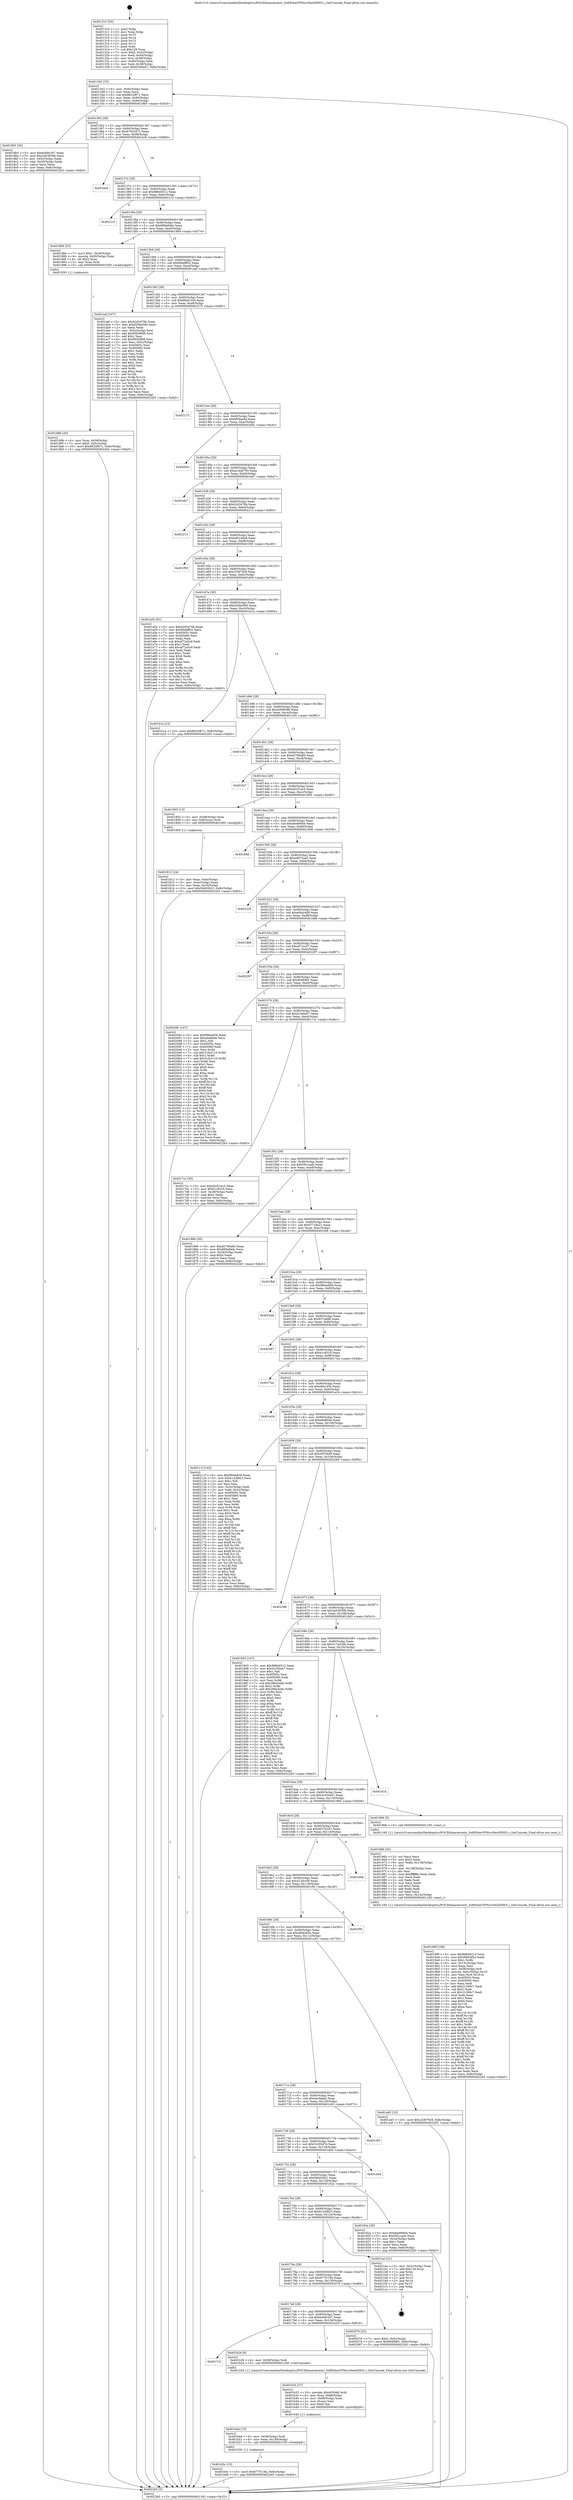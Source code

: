 digraph "0x401310" {
  label = "0x401310 (/mnt/c/Users/mathe/Desktop/tcc/POCII/binaries/extr_SoftEtherVPNsrcNeoNDIS5.c_GetUnicode_Final-ollvm.out::main(0))"
  labelloc = "t"
  node[shape=record]

  Entry [label="",width=0.3,height=0.3,shape=circle,fillcolor=black,style=filled]
  "0x401342" [label="{
     0x401342 [32]\l
     | [instrs]\l
     &nbsp;&nbsp;0x401342 \<+6\>: mov -0x8c(%rbp),%eax\l
     &nbsp;&nbsp;0x401348 \<+2\>: mov %eax,%ecx\l
     &nbsp;&nbsp;0x40134a \<+6\>: sub $0x8632f671,%ecx\l
     &nbsp;&nbsp;0x401350 \<+6\>: mov %eax,-0x90(%rbp)\l
     &nbsp;&nbsp;0x401356 \<+6\>: mov %ecx,-0x94(%rbp)\l
     &nbsp;&nbsp;0x40135c \<+6\>: je 00000000004018b5 \<main+0x5a5\>\l
  }"]
  "0x4018b5" [label="{
     0x4018b5 [30]\l
     | [instrs]\l
     &nbsp;&nbsp;0x4018b5 \<+5\>: mov $0x6c69c207,%eax\l
     &nbsp;&nbsp;0x4018ba \<+5\>: mov $0x2a53630b,%ecx\l
     &nbsp;&nbsp;0x4018bf \<+3\>: mov -0x5c(%rbp),%edx\l
     &nbsp;&nbsp;0x4018c2 \<+3\>: cmp -0x50(%rbp),%edx\l
     &nbsp;&nbsp;0x4018c5 \<+3\>: cmovl %ecx,%eax\l
     &nbsp;&nbsp;0x4018c8 \<+6\>: mov %eax,-0x8c(%rbp)\l
     &nbsp;&nbsp;0x4018ce \<+5\>: jmp 00000000004022b5 \<main+0xfa5\>\l
  }"]
  "0x401362" [label="{
     0x401362 [28]\l
     | [instrs]\l
     &nbsp;&nbsp;0x401362 \<+5\>: jmp 0000000000401367 \<main+0x57\>\l
     &nbsp;&nbsp;0x401367 \<+6\>: mov -0x90(%rbp),%eax\l
     &nbsp;&nbsp;0x40136d \<+5\>: sub $0x87920472,%eax\l
     &nbsp;&nbsp;0x401372 \<+6\>: mov %eax,-0x98(%rbp)\l
     &nbsp;&nbsp;0x401378 \<+6\>: je 0000000000401bc6 \<main+0x8b6\>\l
  }"]
  Exit [label="",width=0.3,height=0.3,shape=circle,fillcolor=black,style=filled,peripheries=2]
  "0x401bc6" [label="{
     0x401bc6\l
  }", style=dashed]
  "0x40137e" [label="{
     0x40137e [28]\l
     | [instrs]\l
     &nbsp;&nbsp;0x40137e \<+5\>: jmp 0000000000401383 \<main+0x73\>\l
     &nbsp;&nbsp;0x401383 \<+6\>: mov -0x90(%rbp),%eax\l
     &nbsp;&nbsp;0x401389 \<+5\>: sub $0x886d4512,%eax\l
     &nbsp;&nbsp;0x40138e \<+6\>: mov %eax,-0x9c(%rbp)\l
     &nbsp;&nbsp;0x401394 \<+6\>: je 00000000004021c3 \<main+0xeb3\>\l
  }"]
  "0x401b5c" [label="{
     0x401b5c [15]\l
     | [instrs]\l
     &nbsp;&nbsp;0x401b5c \<+10\>: movl $0x677f118a,-0x8c(%rbp)\l
     &nbsp;&nbsp;0x401b66 \<+5\>: jmp 00000000004022b5 \<main+0xfa5\>\l
  }"]
  "0x4021c3" [label="{
     0x4021c3\l
  }", style=dashed]
  "0x40139a" [label="{
     0x40139a [28]\l
     | [instrs]\l
     &nbsp;&nbsp;0x40139a \<+5\>: jmp 000000000040139f \<main+0x8f\>\l
     &nbsp;&nbsp;0x40139f \<+6\>: mov -0x90(%rbp),%eax\l
     &nbsp;&nbsp;0x4013a5 \<+5\>: sub $0x898a8ddc,%eax\l
     &nbsp;&nbsp;0x4013aa \<+6\>: mov %eax,-0xa0(%rbp)\l
     &nbsp;&nbsp;0x4013b0 \<+6\>: je 0000000000401884 \<main+0x574\>\l
  }"]
  "0x401b4d" [label="{
     0x401b4d [15]\l
     | [instrs]\l
     &nbsp;&nbsp;0x401b4d \<+4\>: mov -0x58(%rbp),%rdi\l
     &nbsp;&nbsp;0x401b51 \<+6\>: mov %eax,-0x140(%rbp)\l
     &nbsp;&nbsp;0x401b57 \<+5\>: call 0000000000401030 \<free@plt\>\l
     | [calls]\l
     &nbsp;&nbsp;0x401030 \{1\} (unknown)\l
  }"]
  "0x401884" [label="{
     0x401884 [23]\l
     | [instrs]\l
     &nbsp;&nbsp;0x401884 \<+7\>: movl $0x1,-0x50(%rbp)\l
     &nbsp;&nbsp;0x40188b \<+4\>: movslq -0x50(%rbp),%rax\l
     &nbsp;&nbsp;0x40188f \<+4\>: shl $0x2,%rax\l
     &nbsp;&nbsp;0x401893 \<+3\>: mov %rax,%rdi\l
     &nbsp;&nbsp;0x401896 \<+5\>: call 0000000000401050 \<malloc@plt\>\l
     | [calls]\l
     &nbsp;&nbsp;0x401050 \{1\} (unknown)\l
  }"]
  "0x4013b6" [label="{
     0x4013b6 [28]\l
     | [instrs]\l
     &nbsp;&nbsp;0x4013b6 \<+5\>: jmp 00000000004013bb \<main+0xab\>\l
     &nbsp;&nbsp;0x4013bb \<+6\>: mov -0x90(%rbp),%eax\l
     &nbsp;&nbsp;0x4013c1 \<+5\>: sub $0x90ddff32,%eax\l
     &nbsp;&nbsp;0x4013c6 \<+6\>: mov %eax,-0xa4(%rbp)\l
     &nbsp;&nbsp;0x4013cc \<+6\>: je 0000000000401aaf \<main+0x79f\>\l
  }"]
  "0x401b32" [label="{
     0x401b32 [27]\l
     | [instrs]\l
     &nbsp;&nbsp;0x401b32 \<+10\>: movabs $0x4030d6,%rdi\l
     &nbsp;&nbsp;0x401b3c \<+4\>: mov %rax,-0x68(%rbp)\l
     &nbsp;&nbsp;0x401b40 \<+4\>: mov -0x68(%rbp),%rax\l
     &nbsp;&nbsp;0x401b44 \<+2\>: mov (%rax),%esi\l
     &nbsp;&nbsp;0x401b46 \<+2\>: mov $0x0,%al\l
     &nbsp;&nbsp;0x401b48 \<+5\>: call 0000000000401040 \<printf@plt\>\l
     | [calls]\l
     &nbsp;&nbsp;0x401040 \{1\} (unknown)\l
  }"]
  "0x401aaf" [label="{
     0x401aaf [107]\l
     | [instrs]\l
     &nbsp;&nbsp;0x401aaf \<+5\>: mov $0xb2d3476b,%eax\l
     &nbsp;&nbsp;0x401ab4 \<+5\>: mov $0xd20be560,%ecx\l
     &nbsp;&nbsp;0x401ab9 \<+2\>: xor %edx,%edx\l
     &nbsp;&nbsp;0x401abb \<+3\>: mov -0x5c(%rbp),%esi\l
     &nbsp;&nbsp;0x401abe \<+6\>: add $0xf5f26668,%esi\l
     &nbsp;&nbsp;0x401ac4 \<+3\>: add $0x1,%esi\l
     &nbsp;&nbsp;0x401ac7 \<+6\>: sub $0xf5f26668,%esi\l
     &nbsp;&nbsp;0x401acd \<+3\>: mov %esi,-0x5c(%rbp)\l
     &nbsp;&nbsp;0x401ad0 \<+7\>: mov 0x40505c,%esi\l
     &nbsp;&nbsp;0x401ad7 \<+7\>: mov 0x405060,%edi\l
     &nbsp;&nbsp;0x401ade \<+3\>: sub $0x1,%edx\l
     &nbsp;&nbsp;0x401ae1 \<+3\>: mov %esi,%r8d\l
     &nbsp;&nbsp;0x401ae4 \<+3\>: add %edx,%r8d\l
     &nbsp;&nbsp;0x401ae7 \<+4\>: imul %r8d,%esi\l
     &nbsp;&nbsp;0x401aeb \<+3\>: and $0x1,%esi\l
     &nbsp;&nbsp;0x401aee \<+3\>: cmp $0x0,%esi\l
     &nbsp;&nbsp;0x401af1 \<+4\>: sete %r9b\l
     &nbsp;&nbsp;0x401af5 \<+3\>: cmp $0xa,%edi\l
     &nbsp;&nbsp;0x401af8 \<+4\>: setl %r10b\l
     &nbsp;&nbsp;0x401afc \<+3\>: mov %r9b,%r11b\l
     &nbsp;&nbsp;0x401aff \<+3\>: and %r10b,%r11b\l
     &nbsp;&nbsp;0x401b02 \<+3\>: xor %r10b,%r9b\l
     &nbsp;&nbsp;0x401b05 \<+3\>: or %r9b,%r11b\l
     &nbsp;&nbsp;0x401b08 \<+4\>: test $0x1,%r11b\l
     &nbsp;&nbsp;0x401b0c \<+3\>: cmovne %ecx,%eax\l
     &nbsp;&nbsp;0x401b0f \<+6\>: mov %eax,-0x8c(%rbp)\l
     &nbsp;&nbsp;0x401b15 \<+5\>: jmp 00000000004022b5 \<main+0xfa5\>\l
  }"]
  "0x4013d2" [label="{
     0x4013d2 [28]\l
     | [instrs]\l
     &nbsp;&nbsp;0x4013d2 \<+5\>: jmp 00000000004013d7 \<main+0xc7\>\l
     &nbsp;&nbsp;0x4013d7 \<+6\>: mov -0x90(%rbp),%eax\l
     &nbsp;&nbsp;0x4013dd \<+5\>: sub $0x98af1204,%eax\l
     &nbsp;&nbsp;0x4013e2 \<+6\>: mov %eax,-0xa8(%rbp)\l
     &nbsp;&nbsp;0x4013e8 \<+6\>: je 0000000000402275 \<main+0xf65\>\l
  }"]
  "0x4017c2" [label="{
     0x4017c2\l
  }", style=dashed]
  "0x402275" [label="{
     0x402275\l
  }", style=dashed]
  "0x4013ee" [label="{
     0x4013ee [28]\l
     | [instrs]\l
     &nbsp;&nbsp;0x4013ee \<+5\>: jmp 00000000004013f3 \<main+0xe3\>\l
     &nbsp;&nbsp;0x4013f3 \<+6\>: mov -0x90(%rbp),%eax\l
     &nbsp;&nbsp;0x4013f9 \<+5\>: sub $0x9f39aa54,%eax\l
     &nbsp;&nbsp;0x4013fe \<+6\>: mov %eax,-0xac(%rbp)\l
     &nbsp;&nbsp;0x401404 \<+6\>: je 000000000040200c \<main+0xcfc\>\l
  }"]
  "0x401b29" [label="{
     0x401b29 [9]\l
     | [instrs]\l
     &nbsp;&nbsp;0x401b29 \<+4\>: mov -0x58(%rbp),%rdi\l
     &nbsp;&nbsp;0x401b2d \<+5\>: call 0000000000401240 \<GetUnicode\>\l
     | [calls]\l
     &nbsp;&nbsp;0x401240 \{1\} (/mnt/c/Users/mathe/Desktop/tcc/POCII/binaries/extr_SoftEtherVPNsrcNeoNDIS5.c_GetUnicode_Final-ollvm.out::GetUnicode)\l
  }"]
  "0x40200c" [label="{
     0x40200c\l
  }", style=dashed]
  "0x40140a" [label="{
     0x40140a [28]\l
     | [instrs]\l
     &nbsp;&nbsp;0x40140a \<+5\>: jmp 000000000040140f \<main+0xff\>\l
     &nbsp;&nbsp;0x40140f \<+6\>: mov -0x90(%rbp),%eax\l
     &nbsp;&nbsp;0x401415 \<+5\>: sub $0xa14a6793,%eax\l
     &nbsp;&nbsp;0x40141a \<+6\>: mov %eax,-0xb0(%rbp)\l
     &nbsp;&nbsp;0x401420 \<+6\>: je 0000000000401eb7 \<main+0xba7\>\l
  }"]
  "0x4017a6" [label="{
     0x4017a6 [28]\l
     | [instrs]\l
     &nbsp;&nbsp;0x4017a6 \<+5\>: jmp 00000000004017ab \<main+0x49b\>\l
     &nbsp;&nbsp;0x4017ab \<+6\>: mov -0x90(%rbp),%eax\l
     &nbsp;&nbsp;0x4017b1 \<+5\>: sub $0x6c69c207,%eax\l
     &nbsp;&nbsp;0x4017b6 \<+6\>: mov %eax,-0x134(%rbp)\l
     &nbsp;&nbsp;0x4017bc \<+6\>: je 0000000000401b29 \<main+0x819\>\l
  }"]
  "0x401eb7" [label="{
     0x401eb7\l
  }", style=dashed]
  "0x401426" [label="{
     0x401426 [28]\l
     | [instrs]\l
     &nbsp;&nbsp;0x401426 \<+5\>: jmp 000000000040142b \<main+0x11b\>\l
     &nbsp;&nbsp;0x40142b \<+6\>: mov -0x90(%rbp),%eax\l
     &nbsp;&nbsp;0x401431 \<+5\>: sub $0xb2d3476b,%eax\l
     &nbsp;&nbsp;0x401436 \<+6\>: mov %eax,-0xb4(%rbp)\l
     &nbsp;&nbsp;0x40143c \<+6\>: je 0000000000402213 \<main+0xf03\>\l
  }"]
  "0x402076" [label="{
     0x402076 [22]\l
     | [instrs]\l
     &nbsp;&nbsp;0x402076 \<+7\>: movl $0x0,-0x3c(%rbp)\l
     &nbsp;&nbsp;0x40207d \<+10\>: movl $0xf04f08f1,-0x8c(%rbp)\l
     &nbsp;&nbsp;0x402087 \<+5\>: jmp 00000000004022b5 \<main+0xfa5\>\l
  }"]
  "0x402213" [label="{
     0x402213\l
  }", style=dashed]
  "0x401442" [label="{
     0x401442 [28]\l
     | [instrs]\l
     &nbsp;&nbsp;0x401442 \<+5\>: jmp 0000000000401447 \<main+0x137\>\l
     &nbsp;&nbsp;0x401447 \<+6\>: mov -0x90(%rbp),%eax\l
     &nbsp;&nbsp;0x40144d \<+5\>: sub $0xb4b146a9,%eax\l
     &nbsp;&nbsp;0x401452 \<+6\>: mov %eax,-0xb8(%rbp)\l
     &nbsp;&nbsp;0x401458 \<+6\>: je 0000000000401f50 \<main+0xc40\>\l
  }"]
  "0x40178a" [label="{
     0x40178a [28]\l
     | [instrs]\l
     &nbsp;&nbsp;0x40178a \<+5\>: jmp 000000000040178f \<main+0x47f\>\l
     &nbsp;&nbsp;0x40178f \<+6\>: mov -0x90(%rbp),%eax\l
     &nbsp;&nbsp;0x401795 \<+5\>: sub $0x677f118a,%eax\l
     &nbsp;&nbsp;0x40179a \<+6\>: mov %eax,-0x130(%rbp)\l
     &nbsp;&nbsp;0x4017a0 \<+6\>: je 0000000000402076 \<main+0xd66\>\l
  }"]
  "0x401f50" [label="{
     0x401f50\l
  }", style=dashed]
  "0x40145e" [label="{
     0x40145e [28]\l
     | [instrs]\l
     &nbsp;&nbsp;0x40145e \<+5\>: jmp 0000000000401463 \<main+0x153\>\l
     &nbsp;&nbsp;0x401463 \<+6\>: mov -0x90(%rbp),%eax\l
     &nbsp;&nbsp;0x401469 \<+5\>: sub $0xc33676c9,%eax\l
     &nbsp;&nbsp;0x40146e \<+6\>: mov %eax,-0xbc(%rbp)\l
     &nbsp;&nbsp;0x401474 \<+6\>: je 0000000000401a54 \<main+0x744\>\l
  }"]
  "0x4021ae" [label="{
     0x4021ae [21]\l
     | [instrs]\l
     &nbsp;&nbsp;0x4021ae \<+3\>: mov -0x2c(%rbp),%eax\l
     &nbsp;&nbsp;0x4021b1 \<+7\>: add $0x128,%rsp\l
     &nbsp;&nbsp;0x4021b8 \<+1\>: pop %rbx\l
     &nbsp;&nbsp;0x4021b9 \<+2\>: pop %r12\l
     &nbsp;&nbsp;0x4021bb \<+2\>: pop %r13\l
     &nbsp;&nbsp;0x4021bd \<+2\>: pop %r14\l
     &nbsp;&nbsp;0x4021bf \<+2\>: pop %r15\l
     &nbsp;&nbsp;0x4021c1 \<+1\>: pop %rbp\l
     &nbsp;&nbsp;0x4021c2 \<+1\>: ret\l
  }"]
  "0x401a54" [label="{
     0x401a54 [91]\l
     | [instrs]\l
     &nbsp;&nbsp;0x401a54 \<+5\>: mov $0xb2d3476b,%eax\l
     &nbsp;&nbsp;0x401a59 \<+5\>: mov $0x90ddff32,%ecx\l
     &nbsp;&nbsp;0x401a5e \<+7\>: mov 0x40505c,%edx\l
     &nbsp;&nbsp;0x401a65 \<+7\>: mov 0x405060,%esi\l
     &nbsp;&nbsp;0x401a6c \<+2\>: mov %edx,%edi\l
     &nbsp;&nbsp;0x401a6e \<+6\>: sub $0xaf72a5c9,%edi\l
     &nbsp;&nbsp;0x401a74 \<+3\>: sub $0x1,%edi\l
     &nbsp;&nbsp;0x401a77 \<+6\>: add $0xaf72a5c9,%edi\l
     &nbsp;&nbsp;0x401a7d \<+3\>: imul %edi,%edx\l
     &nbsp;&nbsp;0x401a80 \<+3\>: and $0x1,%edx\l
     &nbsp;&nbsp;0x401a83 \<+3\>: cmp $0x0,%edx\l
     &nbsp;&nbsp;0x401a86 \<+4\>: sete %r8b\l
     &nbsp;&nbsp;0x401a8a \<+3\>: cmp $0xa,%esi\l
     &nbsp;&nbsp;0x401a8d \<+4\>: setl %r9b\l
     &nbsp;&nbsp;0x401a91 \<+3\>: mov %r8b,%r10b\l
     &nbsp;&nbsp;0x401a94 \<+3\>: and %r9b,%r10b\l
     &nbsp;&nbsp;0x401a97 \<+3\>: xor %r9b,%r8b\l
     &nbsp;&nbsp;0x401a9a \<+3\>: or %r8b,%r10b\l
     &nbsp;&nbsp;0x401a9d \<+4\>: test $0x1,%r10b\l
     &nbsp;&nbsp;0x401aa1 \<+3\>: cmovne %ecx,%eax\l
     &nbsp;&nbsp;0x401aa4 \<+6\>: mov %eax,-0x8c(%rbp)\l
     &nbsp;&nbsp;0x401aaa \<+5\>: jmp 00000000004022b5 \<main+0xfa5\>\l
  }"]
  "0x40147a" [label="{
     0x40147a [28]\l
     | [instrs]\l
     &nbsp;&nbsp;0x40147a \<+5\>: jmp 000000000040147f \<main+0x16f\>\l
     &nbsp;&nbsp;0x40147f \<+6\>: mov -0x90(%rbp),%eax\l
     &nbsp;&nbsp;0x401485 \<+5\>: sub $0xd20be560,%eax\l
     &nbsp;&nbsp;0x40148a \<+6\>: mov %eax,-0xc0(%rbp)\l
     &nbsp;&nbsp;0x401490 \<+6\>: je 0000000000401b1a \<main+0x80a\>\l
  }"]
  "0x40199f" [label="{
     0x40199f [166]\l
     | [instrs]\l
     &nbsp;&nbsp;0x40199f \<+5\>: mov $0x886d4512,%ecx\l
     &nbsp;&nbsp;0x4019a4 \<+5\>: mov $0x46bb4f2e,%edx\l
     &nbsp;&nbsp;0x4019a9 \<+3\>: mov $0x1,%r8b\l
     &nbsp;&nbsp;0x4019ac \<+6\>: mov -0x13c(%rbp),%esi\l
     &nbsp;&nbsp;0x4019b2 \<+3\>: imul %eax,%esi\l
     &nbsp;&nbsp;0x4019b5 \<+4\>: mov -0x58(%rbp),%r9\l
     &nbsp;&nbsp;0x4019b9 \<+4\>: movslq -0x5c(%rbp),%r10\l
     &nbsp;&nbsp;0x4019bd \<+4\>: mov %esi,(%r9,%r10,4)\l
     &nbsp;&nbsp;0x4019c1 \<+7\>: mov 0x40505c,%eax\l
     &nbsp;&nbsp;0x4019c8 \<+7\>: mov 0x405060,%esi\l
     &nbsp;&nbsp;0x4019cf \<+2\>: mov %eax,%edi\l
     &nbsp;&nbsp;0x4019d1 \<+6\>: add $0x21269c7,%edi\l
     &nbsp;&nbsp;0x4019d7 \<+3\>: sub $0x1,%edi\l
     &nbsp;&nbsp;0x4019da \<+6\>: sub $0x21269c7,%edi\l
     &nbsp;&nbsp;0x4019e0 \<+3\>: imul %edi,%eax\l
     &nbsp;&nbsp;0x4019e3 \<+3\>: and $0x1,%eax\l
     &nbsp;&nbsp;0x4019e6 \<+3\>: cmp $0x0,%eax\l
     &nbsp;&nbsp;0x4019e9 \<+4\>: sete %r11b\l
     &nbsp;&nbsp;0x4019ed \<+3\>: cmp $0xa,%esi\l
     &nbsp;&nbsp;0x4019f0 \<+3\>: setl %bl\l
     &nbsp;&nbsp;0x4019f3 \<+3\>: mov %r11b,%r14b\l
     &nbsp;&nbsp;0x4019f6 \<+4\>: xor $0xff,%r14b\l
     &nbsp;&nbsp;0x4019fa \<+3\>: mov %bl,%r15b\l
     &nbsp;&nbsp;0x4019fd \<+4\>: xor $0xff,%r15b\l
     &nbsp;&nbsp;0x401a01 \<+4\>: xor $0x1,%r8b\l
     &nbsp;&nbsp;0x401a05 \<+3\>: mov %r14b,%r12b\l
     &nbsp;&nbsp;0x401a08 \<+4\>: and $0xff,%r12b\l
     &nbsp;&nbsp;0x401a0c \<+3\>: and %r8b,%r11b\l
     &nbsp;&nbsp;0x401a0f \<+3\>: mov %r15b,%r13b\l
     &nbsp;&nbsp;0x401a12 \<+4\>: and $0xff,%r13b\l
     &nbsp;&nbsp;0x401a16 \<+3\>: and %r8b,%bl\l
     &nbsp;&nbsp;0x401a19 \<+3\>: or %r11b,%r12b\l
     &nbsp;&nbsp;0x401a1c \<+3\>: or %bl,%r13b\l
     &nbsp;&nbsp;0x401a1f \<+3\>: xor %r13b,%r12b\l
     &nbsp;&nbsp;0x401a22 \<+3\>: or %r15b,%r14b\l
     &nbsp;&nbsp;0x401a25 \<+4\>: xor $0xff,%r14b\l
     &nbsp;&nbsp;0x401a29 \<+4\>: or $0x1,%r8b\l
     &nbsp;&nbsp;0x401a2d \<+3\>: and %r8b,%r14b\l
     &nbsp;&nbsp;0x401a30 \<+3\>: or %r14b,%r12b\l
     &nbsp;&nbsp;0x401a33 \<+4\>: test $0x1,%r12b\l
     &nbsp;&nbsp;0x401a37 \<+3\>: cmovne %edx,%ecx\l
     &nbsp;&nbsp;0x401a3a \<+6\>: mov %ecx,-0x8c(%rbp)\l
     &nbsp;&nbsp;0x401a40 \<+5\>: jmp 00000000004022b5 \<main+0xfa5\>\l
  }"]
  "0x401b1a" [label="{
     0x401b1a [15]\l
     | [instrs]\l
     &nbsp;&nbsp;0x401b1a \<+10\>: movl $0x8632f671,-0x8c(%rbp)\l
     &nbsp;&nbsp;0x401b24 \<+5\>: jmp 00000000004022b5 \<main+0xfa5\>\l
  }"]
  "0x401496" [label="{
     0x401496 [28]\l
     | [instrs]\l
     &nbsp;&nbsp;0x401496 \<+5\>: jmp 000000000040149b \<main+0x18b\>\l
     &nbsp;&nbsp;0x40149b \<+6\>: mov -0x90(%rbp),%eax\l
     &nbsp;&nbsp;0x4014a1 \<+5\>: sub $0xd269fc88,%eax\l
     &nbsp;&nbsp;0x4014a6 \<+6\>: mov %eax,-0xc4(%rbp)\l
     &nbsp;&nbsp;0x4014ac \<+6\>: je 0000000000401c92 \<main+0x982\>\l
  }"]
  "0x40196b" [label="{
     0x40196b [52]\l
     | [instrs]\l
     &nbsp;&nbsp;0x40196b \<+2\>: xor %ecx,%ecx\l
     &nbsp;&nbsp;0x40196d \<+5\>: mov $0x2,%edx\l
     &nbsp;&nbsp;0x401972 \<+6\>: mov %edx,-0x138(%rbp)\l
     &nbsp;&nbsp;0x401978 \<+1\>: cltd\l
     &nbsp;&nbsp;0x401979 \<+6\>: mov -0x138(%rbp),%esi\l
     &nbsp;&nbsp;0x40197f \<+2\>: idiv %esi\l
     &nbsp;&nbsp;0x401981 \<+6\>: imul $0xfffffffe,%edx,%edx\l
     &nbsp;&nbsp;0x401987 \<+2\>: mov %ecx,%edi\l
     &nbsp;&nbsp;0x401989 \<+2\>: sub %edx,%edi\l
     &nbsp;&nbsp;0x40198b \<+2\>: mov %ecx,%edx\l
     &nbsp;&nbsp;0x40198d \<+3\>: sub $0x1,%edx\l
     &nbsp;&nbsp;0x401990 \<+2\>: add %edx,%edi\l
     &nbsp;&nbsp;0x401992 \<+2\>: sub %edi,%ecx\l
     &nbsp;&nbsp;0x401994 \<+6\>: mov %ecx,-0x13c(%rbp)\l
     &nbsp;&nbsp;0x40199a \<+5\>: call 0000000000401160 \<next_i\>\l
     | [calls]\l
     &nbsp;&nbsp;0x401160 \{1\} (/mnt/c/Users/mathe/Desktop/tcc/POCII/binaries/extr_SoftEtherVPNsrcNeoNDIS5.c_GetUnicode_Final-ollvm.out::next_i)\l
  }"]
  "0x401c92" [label="{
     0x401c92\l
  }", style=dashed]
  "0x4014b2" [label="{
     0x4014b2 [28]\l
     | [instrs]\l
     &nbsp;&nbsp;0x4014b2 \<+5\>: jmp 00000000004014b7 \<main+0x1a7\>\l
     &nbsp;&nbsp;0x4014b7 \<+6\>: mov -0x90(%rbp),%eax\l
     &nbsp;&nbsp;0x4014bd \<+5\>: sub $0xd2706a83,%eax\l
     &nbsp;&nbsp;0x4014c2 \<+6\>: mov %eax,-0xc8(%rbp)\l
     &nbsp;&nbsp;0x4014c8 \<+6\>: je 0000000000401fa7 \<main+0xc97\>\l
  }"]
  "0x40189b" [label="{
     0x40189b [26]\l
     | [instrs]\l
     &nbsp;&nbsp;0x40189b \<+4\>: mov %rax,-0x58(%rbp)\l
     &nbsp;&nbsp;0x40189f \<+7\>: movl $0x0,-0x5c(%rbp)\l
     &nbsp;&nbsp;0x4018a6 \<+10\>: movl $0x8632f671,-0x8c(%rbp)\l
     &nbsp;&nbsp;0x4018b0 \<+5\>: jmp 00000000004022b5 \<main+0xfa5\>\l
  }"]
  "0x401fa7" [label="{
     0x401fa7\l
  }", style=dashed]
  "0x4014ce" [label="{
     0x4014ce [28]\l
     | [instrs]\l
     &nbsp;&nbsp;0x4014ce \<+5\>: jmp 00000000004014d3 \<main+0x1c3\>\l
     &nbsp;&nbsp;0x4014d3 \<+6\>: mov -0x90(%rbp),%eax\l
     &nbsp;&nbsp;0x4014d9 \<+5\>: sub $0xd2c51ac3,%eax\l
     &nbsp;&nbsp;0x4014de \<+6\>: mov %eax,-0xcc(%rbp)\l
     &nbsp;&nbsp;0x4014e4 \<+6\>: je 0000000000401805 \<main+0x4f5\>\l
  }"]
  "0x40176e" [label="{
     0x40176e [28]\l
     | [instrs]\l
     &nbsp;&nbsp;0x40176e \<+5\>: jmp 0000000000401773 \<main+0x463\>\l
     &nbsp;&nbsp;0x401773 \<+6\>: mov -0x90(%rbp),%eax\l
     &nbsp;&nbsp;0x401779 \<+5\>: sub $0x6143f823,%eax\l
     &nbsp;&nbsp;0x40177e \<+6\>: mov %eax,-0x12c(%rbp)\l
     &nbsp;&nbsp;0x401784 \<+6\>: je 00000000004021ae \<main+0xe9e\>\l
  }"]
  "0x401805" [label="{
     0x401805 [13]\l
     | [instrs]\l
     &nbsp;&nbsp;0x401805 \<+4\>: mov -0x48(%rbp),%rax\l
     &nbsp;&nbsp;0x401809 \<+4\>: mov 0x8(%rax),%rdi\l
     &nbsp;&nbsp;0x40180d \<+5\>: call 0000000000401060 \<atoi@plt\>\l
     | [calls]\l
     &nbsp;&nbsp;0x401060 \{1\} (unknown)\l
  }"]
  "0x4014ea" [label="{
     0x4014ea [28]\l
     | [instrs]\l
     &nbsp;&nbsp;0x4014ea \<+5\>: jmp 00000000004014ef \<main+0x1df\>\l
     &nbsp;&nbsp;0x4014ef \<+6\>: mov -0x90(%rbp),%eax\l
     &nbsp;&nbsp;0x4014f5 \<+5\>: sub $0xdee6660e,%eax\l
     &nbsp;&nbsp;0x4014fa \<+6\>: mov %eax,-0xd0(%rbp)\l
     &nbsp;&nbsp;0x401500 \<+6\>: je 0000000000401848 \<main+0x538\>\l
  }"]
  "0x40182a" [label="{
     0x40182a [30]\l
     | [instrs]\l
     &nbsp;&nbsp;0x40182a \<+5\>: mov $0xdee6660e,%eax\l
     &nbsp;&nbsp;0x40182f \<+5\>: mov $0xf361caeb,%ecx\l
     &nbsp;&nbsp;0x401834 \<+3\>: mov -0x34(%rbp),%edx\l
     &nbsp;&nbsp;0x401837 \<+3\>: cmp $0x1,%edx\l
     &nbsp;&nbsp;0x40183a \<+3\>: cmovl %ecx,%eax\l
     &nbsp;&nbsp;0x40183d \<+6\>: mov %eax,-0x8c(%rbp)\l
     &nbsp;&nbsp;0x401843 \<+5\>: jmp 00000000004022b5 \<main+0xfa5\>\l
  }"]
  "0x401848" [label="{
     0x401848\l
  }", style=dashed]
  "0x401506" [label="{
     0x401506 [28]\l
     | [instrs]\l
     &nbsp;&nbsp;0x401506 \<+5\>: jmp 000000000040150b \<main+0x1fb\>\l
     &nbsp;&nbsp;0x40150b \<+6\>: mov -0x90(%rbp),%eax\l
     &nbsp;&nbsp;0x401511 \<+5\>: sub $0xe9d72aa5,%eax\l
     &nbsp;&nbsp;0x401516 \<+6\>: mov %eax,-0xd4(%rbp)\l
     &nbsp;&nbsp;0x40151c \<+6\>: je 0000000000402235 \<main+0xf25\>\l
  }"]
  "0x401752" [label="{
     0x401752 [28]\l
     | [instrs]\l
     &nbsp;&nbsp;0x401752 \<+5\>: jmp 0000000000401757 \<main+0x447\>\l
     &nbsp;&nbsp;0x401757 \<+6\>: mov -0x90(%rbp),%eax\l
     &nbsp;&nbsp;0x40175d \<+5\>: sub $0x58402621,%eax\l
     &nbsp;&nbsp;0x401762 \<+6\>: mov %eax,-0x128(%rbp)\l
     &nbsp;&nbsp;0x401768 \<+6\>: je 000000000040182a \<main+0x51a\>\l
  }"]
  "0x402235" [label="{
     0x402235\l
  }", style=dashed]
  "0x401522" [label="{
     0x401522 [28]\l
     | [instrs]\l
     &nbsp;&nbsp;0x401522 \<+5\>: jmp 0000000000401527 \<main+0x217\>\l
     &nbsp;&nbsp;0x401527 \<+6\>: mov -0x90(%rbp),%eax\l
     &nbsp;&nbsp;0x40152d \<+5\>: sub $0xef4dc4d9,%eax\l
     &nbsp;&nbsp;0x401532 \<+6\>: mov %eax,-0xd8(%rbp)\l
     &nbsp;&nbsp;0x401538 \<+6\>: je 0000000000401db6 \<main+0xaa6\>\l
  }"]
  "0x401dd4" [label="{
     0x401dd4\l
  }", style=dashed]
  "0x401db6" [label="{
     0x401db6\l
  }", style=dashed]
  "0x40153e" [label="{
     0x40153e [28]\l
     | [instrs]\l
     &nbsp;&nbsp;0x40153e \<+5\>: jmp 0000000000401543 \<main+0x233\>\l
     &nbsp;&nbsp;0x401543 \<+6\>: mov -0x90(%rbp),%eax\l
     &nbsp;&nbsp;0x401549 \<+5\>: sub $0xef71ec57,%eax\l
     &nbsp;&nbsp;0x40154e \<+6\>: mov %eax,-0xdc(%rbp)\l
     &nbsp;&nbsp;0x401554 \<+6\>: je 0000000000402297 \<main+0xf87\>\l
  }"]
  "0x401736" [label="{
     0x401736 [28]\l
     | [instrs]\l
     &nbsp;&nbsp;0x401736 \<+5\>: jmp 000000000040173b \<main+0x42b\>\l
     &nbsp;&nbsp;0x40173b \<+6\>: mov -0x90(%rbp),%eax\l
     &nbsp;&nbsp;0x401741 \<+5\>: sub $0x51655d7d,%eax\l
     &nbsp;&nbsp;0x401746 \<+6\>: mov %eax,-0x124(%rbp)\l
     &nbsp;&nbsp;0x40174c \<+6\>: je 0000000000401dd4 \<main+0xac4\>\l
  }"]
  "0x402297" [label="{
     0x402297\l
  }", style=dashed]
  "0x40155a" [label="{
     0x40155a [28]\l
     | [instrs]\l
     &nbsp;&nbsp;0x40155a \<+5\>: jmp 000000000040155f \<main+0x24f\>\l
     &nbsp;&nbsp;0x40155f \<+6\>: mov -0x90(%rbp),%eax\l
     &nbsp;&nbsp;0x401565 \<+5\>: sub $0xf04f08f1,%eax\l
     &nbsp;&nbsp;0x40156a \<+6\>: mov %eax,-0xe0(%rbp)\l
     &nbsp;&nbsp;0x401570 \<+6\>: je 000000000040208c \<main+0xd7c\>\l
  }"]
  "0x401c83" [label="{
     0x401c83\l
  }", style=dashed]
  "0x40208c" [label="{
     0x40208c [147]\l
     | [instrs]\l
     &nbsp;&nbsp;0x40208c \<+5\>: mov $0xf90ee836,%eax\l
     &nbsp;&nbsp;0x402091 \<+5\>: mov $0xebe80de,%ecx\l
     &nbsp;&nbsp;0x402096 \<+2\>: mov $0x1,%dl\l
     &nbsp;&nbsp;0x402098 \<+7\>: mov 0x40505c,%esi\l
     &nbsp;&nbsp;0x40209f \<+7\>: mov 0x405060,%edi\l
     &nbsp;&nbsp;0x4020a6 \<+3\>: mov %esi,%r8d\l
     &nbsp;&nbsp;0x4020a9 \<+7\>: sub $0x31fa3110,%r8d\l
     &nbsp;&nbsp;0x4020b0 \<+4\>: sub $0x1,%r8d\l
     &nbsp;&nbsp;0x4020b4 \<+7\>: add $0x31fa3110,%r8d\l
     &nbsp;&nbsp;0x4020bb \<+4\>: imul %r8d,%esi\l
     &nbsp;&nbsp;0x4020bf \<+3\>: and $0x1,%esi\l
     &nbsp;&nbsp;0x4020c2 \<+3\>: cmp $0x0,%esi\l
     &nbsp;&nbsp;0x4020c5 \<+4\>: sete %r9b\l
     &nbsp;&nbsp;0x4020c9 \<+3\>: cmp $0xa,%edi\l
     &nbsp;&nbsp;0x4020cc \<+4\>: setl %r10b\l
     &nbsp;&nbsp;0x4020d0 \<+3\>: mov %r9b,%r11b\l
     &nbsp;&nbsp;0x4020d3 \<+4\>: xor $0xff,%r11b\l
     &nbsp;&nbsp;0x4020d7 \<+3\>: mov %r10b,%bl\l
     &nbsp;&nbsp;0x4020da \<+3\>: xor $0xff,%bl\l
     &nbsp;&nbsp;0x4020dd \<+3\>: xor $0x0,%dl\l
     &nbsp;&nbsp;0x4020e0 \<+3\>: mov %r11b,%r14b\l
     &nbsp;&nbsp;0x4020e3 \<+4\>: and $0x0,%r14b\l
     &nbsp;&nbsp;0x4020e7 \<+3\>: and %dl,%r9b\l
     &nbsp;&nbsp;0x4020ea \<+3\>: mov %bl,%r15b\l
     &nbsp;&nbsp;0x4020ed \<+4\>: and $0x0,%r15b\l
     &nbsp;&nbsp;0x4020f1 \<+3\>: and %dl,%r10b\l
     &nbsp;&nbsp;0x4020f4 \<+3\>: or %r9b,%r14b\l
     &nbsp;&nbsp;0x4020f7 \<+3\>: or %r10b,%r15b\l
     &nbsp;&nbsp;0x4020fa \<+3\>: xor %r15b,%r14b\l
     &nbsp;&nbsp;0x4020fd \<+3\>: or %bl,%r11b\l
     &nbsp;&nbsp;0x402100 \<+4\>: xor $0xff,%r11b\l
     &nbsp;&nbsp;0x402104 \<+3\>: or $0x0,%dl\l
     &nbsp;&nbsp;0x402107 \<+3\>: and %dl,%r11b\l
     &nbsp;&nbsp;0x40210a \<+3\>: or %r11b,%r14b\l
     &nbsp;&nbsp;0x40210d \<+4\>: test $0x1,%r14b\l
     &nbsp;&nbsp;0x402111 \<+3\>: cmovne %ecx,%eax\l
     &nbsp;&nbsp;0x402114 \<+6\>: mov %eax,-0x8c(%rbp)\l
     &nbsp;&nbsp;0x40211a \<+5\>: jmp 00000000004022b5 \<main+0xfa5\>\l
  }"]
  "0x401576" [label="{
     0x401576 [28]\l
     | [instrs]\l
     &nbsp;&nbsp;0x401576 \<+5\>: jmp 000000000040157b \<main+0x26b\>\l
     &nbsp;&nbsp;0x40157b \<+6\>: mov -0x90(%rbp),%eax\l
     &nbsp;&nbsp;0x401581 \<+5\>: sub $0xf23e6eb7,%eax\l
     &nbsp;&nbsp;0x401586 \<+6\>: mov %eax,-0xe4(%rbp)\l
     &nbsp;&nbsp;0x40158c \<+6\>: je 00000000004017cc \<main+0x4bc\>\l
  }"]
  "0x40171a" [label="{
     0x40171a [28]\l
     | [instrs]\l
     &nbsp;&nbsp;0x40171a \<+5\>: jmp 000000000040171f \<main+0x40f\>\l
     &nbsp;&nbsp;0x40171f \<+6\>: mov -0x90(%rbp),%eax\l
     &nbsp;&nbsp;0x401725 \<+5\>: sub $0x4ecfaba5,%eax\l
     &nbsp;&nbsp;0x40172a \<+6\>: mov %eax,-0x120(%rbp)\l
     &nbsp;&nbsp;0x401730 \<+6\>: je 0000000000401c83 \<main+0x973\>\l
  }"]
  "0x4017cc" [label="{
     0x4017cc [30]\l
     | [instrs]\l
     &nbsp;&nbsp;0x4017cc \<+5\>: mov $0xd2c51ac3,%eax\l
     &nbsp;&nbsp;0x4017d1 \<+5\>: mov $0xb1c8316,%ecx\l
     &nbsp;&nbsp;0x4017d6 \<+3\>: mov -0x38(%rbp),%edx\l
     &nbsp;&nbsp;0x4017d9 \<+3\>: cmp $0x2,%edx\l
     &nbsp;&nbsp;0x4017dc \<+3\>: cmovne %ecx,%eax\l
     &nbsp;&nbsp;0x4017df \<+6\>: mov %eax,-0x8c(%rbp)\l
     &nbsp;&nbsp;0x4017e5 \<+5\>: jmp 00000000004022b5 \<main+0xfa5\>\l
  }"]
  "0x401592" [label="{
     0x401592 [28]\l
     | [instrs]\l
     &nbsp;&nbsp;0x401592 \<+5\>: jmp 0000000000401597 \<main+0x287\>\l
     &nbsp;&nbsp;0x401597 \<+6\>: mov -0x90(%rbp),%eax\l
     &nbsp;&nbsp;0x40159d \<+5\>: sub $0xf361caeb,%eax\l
     &nbsp;&nbsp;0x4015a2 \<+6\>: mov %eax,-0xe8(%rbp)\l
     &nbsp;&nbsp;0x4015a8 \<+6\>: je 0000000000401866 \<main+0x556\>\l
  }"]
  "0x4022b5" [label="{
     0x4022b5 [5]\l
     | [instrs]\l
     &nbsp;&nbsp;0x4022b5 \<+5\>: jmp 0000000000401342 \<main+0x32\>\l
  }"]
  "0x401310" [label="{
     0x401310 [50]\l
     | [instrs]\l
     &nbsp;&nbsp;0x401310 \<+1\>: push %rbp\l
     &nbsp;&nbsp;0x401311 \<+3\>: mov %rsp,%rbp\l
     &nbsp;&nbsp;0x401314 \<+2\>: push %r15\l
     &nbsp;&nbsp;0x401316 \<+2\>: push %r14\l
     &nbsp;&nbsp;0x401318 \<+2\>: push %r13\l
     &nbsp;&nbsp;0x40131a \<+2\>: push %r12\l
     &nbsp;&nbsp;0x40131c \<+1\>: push %rbx\l
     &nbsp;&nbsp;0x40131d \<+7\>: sub $0x128,%rsp\l
     &nbsp;&nbsp;0x401324 \<+7\>: movl $0x0,-0x3c(%rbp)\l
     &nbsp;&nbsp;0x40132b \<+3\>: mov %edi,-0x40(%rbp)\l
     &nbsp;&nbsp;0x40132e \<+4\>: mov %rsi,-0x48(%rbp)\l
     &nbsp;&nbsp;0x401332 \<+3\>: mov -0x40(%rbp),%edi\l
     &nbsp;&nbsp;0x401335 \<+3\>: mov %edi,-0x38(%rbp)\l
     &nbsp;&nbsp;0x401338 \<+10\>: movl $0xf23e6eb7,-0x8c(%rbp)\l
  }"]
  "0x401812" [label="{
     0x401812 [24]\l
     | [instrs]\l
     &nbsp;&nbsp;0x401812 \<+3\>: mov %eax,-0x4c(%rbp)\l
     &nbsp;&nbsp;0x401815 \<+3\>: mov -0x4c(%rbp),%eax\l
     &nbsp;&nbsp;0x401818 \<+3\>: mov %eax,-0x34(%rbp)\l
     &nbsp;&nbsp;0x40181b \<+10\>: movl $0x58402621,-0x8c(%rbp)\l
     &nbsp;&nbsp;0x401825 \<+5\>: jmp 00000000004022b5 \<main+0xfa5\>\l
  }"]
  "0x401a45" [label="{
     0x401a45 [15]\l
     | [instrs]\l
     &nbsp;&nbsp;0x401a45 \<+10\>: movl $0xc33676c9,-0x8c(%rbp)\l
     &nbsp;&nbsp;0x401a4f \<+5\>: jmp 00000000004022b5 \<main+0xfa5\>\l
  }"]
  "0x401866" [label="{
     0x401866 [30]\l
     | [instrs]\l
     &nbsp;&nbsp;0x401866 \<+5\>: mov $0xd2706a83,%eax\l
     &nbsp;&nbsp;0x40186b \<+5\>: mov $0x898a8ddc,%ecx\l
     &nbsp;&nbsp;0x401870 \<+3\>: mov -0x34(%rbp),%edx\l
     &nbsp;&nbsp;0x401873 \<+3\>: cmp $0x0,%edx\l
     &nbsp;&nbsp;0x401876 \<+3\>: cmove %ecx,%eax\l
     &nbsp;&nbsp;0x401879 \<+6\>: mov %eax,-0x8c(%rbp)\l
     &nbsp;&nbsp;0x40187f \<+5\>: jmp 00000000004022b5 \<main+0xfa5\>\l
  }"]
  "0x4015ae" [label="{
     0x4015ae [28]\l
     | [instrs]\l
     &nbsp;&nbsp;0x4015ae \<+5\>: jmp 00000000004015b3 \<main+0x2a3\>\l
     &nbsp;&nbsp;0x4015b3 \<+6\>: mov -0x90(%rbp),%eax\l
     &nbsp;&nbsp;0x4015b9 \<+5\>: sub $0xf7718a21,%eax\l
     &nbsp;&nbsp;0x4015be \<+6\>: mov %eax,-0xec(%rbp)\l
     &nbsp;&nbsp;0x4015c4 \<+6\>: je 0000000000401fb6 \<main+0xca6\>\l
  }"]
  "0x4016fe" [label="{
     0x4016fe [28]\l
     | [instrs]\l
     &nbsp;&nbsp;0x4016fe \<+5\>: jmp 0000000000401703 \<main+0x3f3\>\l
     &nbsp;&nbsp;0x401703 \<+6\>: mov -0x90(%rbp),%eax\l
     &nbsp;&nbsp;0x401709 \<+5\>: sub $0x46bb4f2e,%eax\l
     &nbsp;&nbsp;0x40170e \<+6\>: mov %eax,-0x11c(%rbp)\l
     &nbsp;&nbsp;0x401714 \<+6\>: je 0000000000401a45 \<main+0x735\>\l
  }"]
  "0x401fb6" [label="{
     0x401fb6\l
  }", style=dashed]
  "0x4015ca" [label="{
     0x4015ca [28]\l
     | [instrs]\l
     &nbsp;&nbsp;0x4015ca \<+5\>: jmp 00000000004015cf \<main+0x2bf\>\l
     &nbsp;&nbsp;0x4015cf \<+6\>: mov -0x90(%rbp),%eax\l
     &nbsp;&nbsp;0x4015d5 \<+5\>: sub $0xf90ee836,%eax\l
     &nbsp;&nbsp;0x4015da \<+6\>: mov %eax,-0xf0(%rbp)\l
     &nbsp;&nbsp;0x4015e0 \<+6\>: je 00000000004022ab \<main+0xf9b\>\l
  }"]
  "0x401f5f" [label="{
     0x401f5f\l
  }", style=dashed]
  "0x4022ab" [label="{
     0x4022ab\l
  }", style=dashed]
  "0x4015e6" [label="{
     0x4015e6 [28]\l
     | [instrs]\l
     &nbsp;&nbsp;0x4015e6 \<+5\>: jmp 00000000004015eb \<main+0x2db\>\l
     &nbsp;&nbsp;0x4015eb \<+6\>: mov -0x90(%rbp),%eax\l
     &nbsp;&nbsp;0x4015f1 \<+5\>: sub $0x937dd86,%eax\l
     &nbsp;&nbsp;0x4015f6 \<+6\>: mov %eax,-0xf4(%rbp)\l
     &nbsp;&nbsp;0x4015fc \<+6\>: je 0000000000402067 \<main+0xd57\>\l
  }"]
  "0x4016e2" [label="{
     0x4016e2 [28]\l
     | [instrs]\l
     &nbsp;&nbsp;0x4016e2 \<+5\>: jmp 00000000004016e7 \<main+0x3d7\>\l
     &nbsp;&nbsp;0x4016e7 \<+6\>: mov -0x90(%rbp),%eax\l
     &nbsp;&nbsp;0x4016ed \<+5\>: sub $0x4120ccf9,%eax\l
     &nbsp;&nbsp;0x4016f2 \<+6\>: mov %eax,-0x118(%rbp)\l
     &nbsp;&nbsp;0x4016f8 \<+6\>: je 0000000000401f5f \<main+0xc4f\>\l
  }"]
  "0x402067" [label="{
     0x402067\l
  }", style=dashed]
  "0x401602" [label="{
     0x401602 [28]\l
     | [instrs]\l
     &nbsp;&nbsp;0x401602 \<+5\>: jmp 0000000000401607 \<main+0x2f7\>\l
     &nbsp;&nbsp;0x401607 \<+6\>: mov -0x90(%rbp),%eax\l
     &nbsp;&nbsp;0x40160d \<+5\>: sub $0xb1c8316,%eax\l
     &nbsp;&nbsp;0x401612 \<+6\>: mov %eax,-0xf8(%rbp)\l
     &nbsp;&nbsp;0x401618 \<+6\>: je 00000000004017ea \<main+0x4da\>\l
  }"]
  "0x401b6b" [label="{
     0x401b6b\l
  }", style=dashed]
  "0x4017ea" [label="{
     0x4017ea\l
  }", style=dashed]
  "0x40161e" [label="{
     0x40161e [28]\l
     | [instrs]\l
     &nbsp;&nbsp;0x40161e \<+5\>: jmp 0000000000401623 \<main+0x313\>\l
     &nbsp;&nbsp;0x401623 \<+6\>: mov -0x90(%rbp),%eax\l
     &nbsp;&nbsp;0x401629 \<+5\>: sub $0xe84145b,%eax\l
     &nbsp;&nbsp;0x40162e \<+6\>: mov %eax,-0xfc(%rbp)\l
     &nbsp;&nbsp;0x401634 \<+6\>: je 0000000000401e24 \<main+0xb14\>\l
  }"]
  "0x4016c6" [label="{
     0x4016c6 [28]\l
     | [instrs]\l
     &nbsp;&nbsp;0x4016c6 \<+5\>: jmp 00000000004016cb \<main+0x3bb\>\l
     &nbsp;&nbsp;0x4016cb \<+6\>: mov -0x90(%rbp),%eax\l
     &nbsp;&nbsp;0x4016d1 \<+5\>: sub $0x4037b161,%eax\l
     &nbsp;&nbsp;0x4016d6 \<+6\>: mov %eax,-0x114(%rbp)\l
     &nbsp;&nbsp;0x4016dc \<+6\>: je 0000000000401b6b \<main+0x85b\>\l
  }"]
  "0x401e24" [label="{
     0x401e24\l
  }", style=dashed]
  "0x40163a" [label="{
     0x40163a [28]\l
     | [instrs]\l
     &nbsp;&nbsp;0x40163a \<+5\>: jmp 000000000040163f \<main+0x32f\>\l
     &nbsp;&nbsp;0x40163f \<+6\>: mov -0x90(%rbp),%eax\l
     &nbsp;&nbsp;0x401645 \<+5\>: sub $0xebe80de,%eax\l
     &nbsp;&nbsp;0x40164a \<+6\>: mov %eax,-0x100(%rbp)\l
     &nbsp;&nbsp;0x401650 \<+6\>: je 000000000040211f \<main+0xe0f\>\l
  }"]
  "0x401966" [label="{
     0x401966 [5]\l
     | [instrs]\l
     &nbsp;&nbsp;0x401966 \<+5\>: call 0000000000401160 \<next_i\>\l
     | [calls]\l
     &nbsp;&nbsp;0x401160 \{1\} (/mnt/c/Users/mathe/Desktop/tcc/POCII/binaries/extr_SoftEtherVPNsrcNeoNDIS5.c_GetUnicode_Final-ollvm.out::next_i)\l
  }"]
  "0x40211f" [label="{
     0x40211f [143]\l
     | [instrs]\l
     &nbsp;&nbsp;0x40211f \<+5\>: mov $0xf90ee836,%eax\l
     &nbsp;&nbsp;0x402124 \<+5\>: mov $0x6143f823,%ecx\l
     &nbsp;&nbsp;0x402129 \<+2\>: mov $0x1,%dl\l
     &nbsp;&nbsp;0x40212b \<+2\>: xor %esi,%esi\l
     &nbsp;&nbsp;0x40212d \<+3\>: mov -0x3c(%rbp),%edi\l
     &nbsp;&nbsp;0x402130 \<+3\>: mov %edi,-0x2c(%rbp)\l
     &nbsp;&nbsp;0x402133 \<+7\>: mov 0x40505c,%edi\l
     &nbsp;&nbsp;0x40213a \<+8\>: mov 0x405060,%r8d\l
     &nbsp;&nbsp;0x402142 \<+3\>: sub $0x1,%esi\l
     &nbsp;&nbsp;0x402145 \<+3\>: mov %edi,%r9d\l
     &nbsp;&nbsp;0x402148 \<+3\>: add %esi,%r9d\l
     &nbsp;&nbsp;0x40214b \<+4\>: imul %r9d,%edi\l
     &nbsp;&nbsp;0x40214f \<+3\>: and $0x1,%edi\l
     &nbsp;&nbsp;0x402152 \<+3\>: cmp $0x0,%edi\l
     &nbsp;&nbsp;0x402155 \<+4\>: sete %r10b\l
     &nbsp;&nbsp;0x402159 \<+4\>: cmp $0xa,%r8d\l
     &nbsp;&nbsp;0x40215d \<+4\>: setl %r11b\l
     &nbsp;&nbsp;0x402161 \<+3\>: mov %r10b,%bl\l
     &nbsp;&nbsp;0x402164 \<+3\>: xor $0xff,%bl\l
     &nbsp;&nbsp;0x402167 \<+3\>: mov %r11b,%r14b\l
     &nbsp;&nbsp;0x40216a \<+4\>: xor $0xff,%r14b\l
     &nbsp;&nbsp;0x40216e \<+3\>: xor $0x1,%dl\l
     &nbsp;&nbsp;0x402171 \<+3\>: mov %bl,%r15b\l
     &nbsp;&nbsp;0x402174 \<+4\>: and $0xff,%r15b\l
     &nbsp;&nbsp;0x402178 \<+3\>: and %dl,%r10b\l
     &nbsp;&nbsp;0x40217b \<+3\>: mov %r14b,%r12b\l
     &nbsp;&nbsp;0x40217e \<+4\>: and $0xff,%r12b\l
     &nbsp;&nbsp;0x402182 \<+3\>: and %dl,%r11b\l
     &nbsp;&nbsp;0x402185 \<+3\>: or %r10b,%r15b\l
     &nbsp;&nbsp;0x402188 \<+3\>: or %r11b,%r12b\l
     &nbsp;&nbsp;0x40218b \<+3\>: xor %r12b,%r15b\l
     &nbsp;&nbsp;0x40218e \<+3\>: or %r14b,%bl\l
     &nbsp;&nbsp;0x402191 \<+3\>: xor $0xff,%bl\l
     &nbsp;&nbsp;0x402194 \<+3\>: or $0x1,%dl\l
     &nbsp;&nbsp;0x402197 \<+2\>: and %dl,%bl\l
     &nbsp;&nbsp;0x402199 \<+3\>: or %bl,%r15b\l
     &nbsp;&nbsp;0x40219c \<+4\>: test $0x1,%r15b\l
     &nbsp;&nbsp;0x4021a0 \<+3\>: cmovne %ecx,%eax\l
     &nbsp;&nbsp;0x4021a3 \<+6\>: mov %eax,-0x8c(%rbp)\l
     &nbsp;&nbsp;0x4021a9 \<+5\>: jmp 00000000004022b5 \<main+0xfa5\>\l
  }"]
  "0x401656" [label="{
     0x401656 [28]\l
     | [instrs]\l
     &nbsp;&nbsp;0x401656 \<+5\>: jmp 000000000040165b \<main+0x34b\>\l
     &nbsp;&nbsp;0x40165b \<+6\>: mov -0x90(%rbp),%eax\l
     &nbsp;&nbsp;0x401661 \<+5\>: sub $0x25f7fed9,%eax\l
     &nbsp;&nbsp;0x401666 \<+6\>: mov %eax,-0x104(%rbp)\l
     &nbsp;&nbsp;0x40166c \<+6\>: je 0000000000402266 \<main+0xf56\>\l
  }"]
  "0x4016aa" [label="{
     0x4016aa [28]\l
     | [instrs]\l
     &nbsp;&nbsp;0x4016aa \<+5\>: jmp 00000000004016af \<main+0x39f\>\l
     &nbsp;&nbsp;0x4016af \<+6\>: mov -0x90(%rbp),%eax\l
     &nbsp;&nbsp;0x4016b5 \<+5\>: sub $0x3c350e47,%eax\l
     &nbsp;&nbsp;0x4016ba \<+6\>: mov %eax,-0x110(%rbp)\l
     &nbsp;&nbsp;0x4016c0 \<+6\>: je 0000000000401966 \<main+0x656\>\l
  }"]
  "0x402266" [label="{
     0x402266\l
  }", style=dashed]
  "0x401672" [label="{
     0x401672 [28]\l
     | [instrs]\l
     &nbsp;&nbsp;0x401672 \<+5\>: jmp 0000000000401677 \<main+0x367\>\l
     &nbsp;&nbsp;0x401677 \<+6\>: mov -0x90(%rbp),%eax\l
     &nbsp;&nbsp;0x40167d \<+5\>: sub $0x2a53630b,%eax\l
     &nbsp;&nbsp;0x401682 \<+6\>: mov %eax,-0x108(%rbp)\l
     &nbsp;&nbsp;0x401688 \<+6\>: je 00000000004018d3 \<main+0x5c3\>\l
  }"]
  "0x401d1b" [label="{
     0x401d1b\l
  }", style=dashed]
  "0x4018d3" [label="{
     0x4018d3 [147]\l
     | [instrs]\l
     &nbsp;&nbsp;0x4018d3 \<+5\>: mov $0x886d4512,%eax\l
     &nbsp;&nbsp;0x4018d8 \<+5\>: mov $0x3c350e47,%ecx\l
     &nbsp;&nbsp;0x4018dd \<+2\>: mov $0x1,%dl\l
     &nbsp;&nbsp;0x4018df \<+7\>: mov 0x40505c,%esi\l
     &nbsp;&nbsp;0x4018e6 \<+7\>: mov 0x405060,%edi\l
     &nbsp;&nbsp;0x4018ed \<+3\>: mov %esi,%r8d\l
     &nbsp;&nbsp;0x4018f0 \<+7\>: sub $0x288a2ebb,%r8d\l
     &nbsp;&nbsp;0x4018f7 \<+4\>: sub $0x1,%r8d\l
     &nbsp;&nbsp;0x4018fb \<+7\>: add $0x288a2ebb,%r8d\l
     &nbsp;&nbsp;0x401902 \<+4\>: imul %r8d,%esi\l
     &nbsp;&nbsp;0x401906 \<+3\>: and $0x1,%esi\l
     &nbsp;&nbsp;0x401909 \<+3\>: cmp $0x0,%esi\l
     &nbsp;&nbsp;0x40190c \<+4\>: sete %r9b\l
     &nbsp;&nbsp;0x401910 \<+3\>: cmp $0xa,%edi\l
     &nbsp;&nbsp;0x401913 \<+4\>: setl %r10b\l
     &nbsp;&nbsp;0x401917 \<+3\>: mov %r9b,%r11b\l
     &nbsp;&nbsp;0x40191a \<+4\>: xor $0xff,%r11b\l
     &nbsp;&nbsp;0x40191e \<+3\>: mov %r10b,%bl\l
     &nbsp;&nbsp;0x401921 \<+3\>: xor $0xff,%bl\l
     &nbsp;&nbsp;0x401924 \<+3\>: xor $0x1,%dl\l
     &nbsp;&nbsp;0x401927 \<+3\>: mov %r11b,%r14b\l
     &nbsp;&nbsp;0x40192a \<+4\>: and $0xff,%r14b\l
     &nbsp;&nbsp;0x40192e \<+3\>: and %dl,%r9b\l
     &nbsp;&nbsp;0x401931 \<+3\>: mov %bl,%r15b\l
     &nbsp;&nbsp;0x401934 \<+4\>: and $0xff,%r15b\l
     &nbsp;&nbsp;0x401938 \<+3\>: and %dl,%r10b\l
     &nbsp;&nbsp;0x40193b \<+3\>: or %r9b,%r14b\l
     &nbsp;&nbsp;0x40193e \<+3\>: or %r10b,%r15b\l
     &nbsp;&nbsp;0x401941 \<+3\>: xor %r15b,%r14b\l
     &nbsp;&nbsp;0x401944 \<+3\>: or %bl,%r11b\l
     &nbsp;&nbsp;0x401947 \<+4\>: xor $0xff,%r11b\l
     &nbsp;&nbsp;0x40194b \<+3\>: or $0x1,%dl\l
     &nbsp;&nbsp;0x40194e \<+3\>: and %dl,%r11b\l
     &nbsp;&nbsp;0x401951 \<+3\>: or %r11b,%r14b\l
     &nbsp;&nbsp;0x401954 \<+4\>: test $0x1,%r14b\l
     &nbsp;&nbsp;0x401958 \<+3\>: cmovne %ecx,%eax\l
     &nbsp;&nbsp;0x40195b \<+6\>: mov %eax,-0x8c(%rbp)\l
     &nbsp;&nbsp;0x401961 \<+5\>: jmp 00000000004022b5 \<main+0xfa5\>\l
  }"]
  "0x40168e" [label="{
     0x40168e [28]\l
     | [instrs]\l
     &nbsp;&nbsp;0x40168e \<+5\>: jmp 0000000000401693 \<main+0x383\>\l
     &nbsp;&nbsp;0x401693 \<+6\>: mov -0x90(%rbp),%eax\l
     &nbsp;&nbsp;0x401699 \<+5\>: sub $0x317a32db,%eax\l
     &nbsp;&nbsp;0x40169e \<+6\>: mov %eax,-0x10c(%rbp)\l
     &nbsp;&nbsp;0x4016a4 \<+6\>: je 0000000000401d1b \<main+0xa0b\>\l
  }"]
  Entry -> "0x401310" [label=" 1"]
  "0x401342" -> "0x4018b5" [label=" 2"]
  "0x401342" -> "0x401362" [label=" 16"]
  "0x4021ae" -> Exit [label=" 1"]
  "0x401362" -> "0x401bc6" [label=" 0"]
  "0x401362" -> "0x40137e" [label=" 16"]
  "0x40211f" -> "0x4022b5" [label=" 1"]
  "0x40137e" -> "0x4021c3" [label=" 0"]
  "0x40137e" -> "0x40139a" [label=" 16"]
  "0x40208c" -> "0x4022b5" [label=" 1"]
  "0x40139a" -> "0x401884" [label=" 1"]
  "0x40139a" -> "0x4013b6" [label=" 15"]
  "0x402076" -> "0x4022b5" [label=" 1"]
  "0x4013b6" -> "0x401aaf" [label=" 1"]
  "0x4013b6" -> "0x4013d2" [label=" 14"]
  "0x401b5c" -> "0x4022b5" [label=" 1"]
  "0x4013d2" -> "0x402275" [label=" 0"]
  "0x4013d2" -> "0x4013ee" [label=" 14"]
  "0x401b4d" -> "0x401b5c" [label=" 1"]
  "0x4013ee" -> "0x40200c" [label=" 0"]
  "0x4013ee" -> "0x40140a" [label=" 14"]
  "0x401b32" -> "0x401b4d" [label=" 1"]
  "0x40140a" -> "0x401eb7" [label=" 0"]
  "0x40140a" -> "0x401426" [label=" 14"]
  "0x4017a6" -> "0x4017c2" [label=" 0"]
  "0x401426" -> "0x402213" [label=" 0"]
  "0x401426" -> "0x401442" [label=" 14"]
  "0x4017a6" -> "0x401b29" [label=" 1"]
  "0x401442" -> "0x401f50" [label=" 0"]
  "0x401442" -> "0x40145e" [label=" 14"]
  "0x40178a" -> "0x4017a6" [label=" 1"]
  "0x40145e" -> "0x401a54" [label=" 1"]
  "0x40145e" -> "0x40147a" [label=" 13"]
  "0x40178a" -> "0x402076" [label=" 1"]
  "0x40147a" -> "0x401b1a" [label=" 1"]
  "0x40147a" -> "0x401496" [label=" 12"]
  "0x40176e" -> "0x40178a" [label=" 2"]
  "0x401496" -> "0x401c92" [label=" 0"]
  "0x401496" -> "0x4014b2" [label=" 12"]
  "0x40176e" -> "0x4021ae" [label=" 1"]
  "0x4014b2" -> "0x401fa7" [label=" 0"]
  "0x4014b2" -> "0x4014ce" [label=" 12"]
  "0x401b29" -> "0x401b32" [label=" 1"]
  "0x4014ce" -> "0x401805" [label=" 1"]
  "0x4014ce" -> "0x4014ea" [label=" 11"]
  "0x401b1a" -> "0x4022b5" [label=" 1"]
  "0x4014ea" -> "0x401848" [label=" 0"]
  "0x4014ea" -> "0x401506" [label=" 11"]
  "0x401aaf" -> "0x4022b5" [label=" 1"]
  "0x401506" -> "0x402235" [label=" 0"]
  "0x401506" -> "0x401522" [label=" 11"]
  "0x401a45" -> "0x4022b5" [label=" 1"]
  "0x401522" -> "0x401db6" [label=" 0"]
  "0x401522" -> "0x40153e" [label=" 11"]
  "0x40199f" -> "0x4022b5" [label=" 1"]
  "0x40153e" -> "0x402297" [label=" 0"]
  "0x40153e" -> "0x40155a" [label=" 11"]
  "0x401966" -> "0x40196b" [label=" 1"]
  "0x40155a" -> "0x40208c" [label=" 1"]
  "0x40155a" -> "0x401576" [label=" 10"]
  "0x4018d3" -> "0x4022b5" [label=" 1"]
  "0x401576" -> "0x4017cc" [label=" 1"]
  "0x401576" -> "0x401592" [label=" 9"]
  "0x4017cc" -> "0x4022b5" [label=" 1"]
  "0x401310" -> "0x401342" [label=" 1"]
  "0x4022b5" -> "0x401342" [label=" 17"]
  "0x401805" -> "0x401812" [label=" 1"]
  "0x401812" -> "0x4022b5" [label=" 1"]
  "0x40189b" -> "0x4022b5" [label=" 1"]
  "0x401592" -> "0x401866" [label=" 1"]
  "0x401592" -> "0x4015ae" [label=" 8"]
  "0x401884" -> "0x40189b" [label=" 1"]
  "0x4015ae" -> "0x401fb6" [label=" 0"]
  "0x4015ae" -> "0x4015ca" [label=" 8"]
  "0x40182a" -> "0x4022b5" [label=" 1"]
  "0x4015ca" -> "0x4022ab" [label=" 0"]
  "0x4015ca" -> "0x4015e6" [label=" 8"]
  "0x401752" -> "0x40176e" [label=" 3"]
  "0x4015e6" -> "0x402067" [label=" 0"]
  "0x4015e6" -> "0x401602" [label=" 8"]
  "0x401a54" -> "0x4022b5" [label=" 1"]
  "0x401602" -> "0x4017ea" [label=" 0"]
  "0x401602" -> "0x40161e" [label=" 8"]
  "0x401736" -> "0x401752" [label=" 4"]
  "0x40161e" -> "0x401e24" [label=" 0"]
  "0x40161e" -> "0x40163a" [label=" 8"]
  "0x40196b" -> "0x40199f" [label=" 1"]
  "0x40163a" -> "0x40211f" [label=" 1"]
  "0x40163a" -> "0x401656" [label=" 7"]
  "0x40171a" -> "0x401736" [label=" 4"]
  "0x401656" -> "0x402266" [label=" 0"]
  "0x401656" -> "0x401672" [label=" 7"]
  "0x4018b5" -> "0x4022b5" [label=" 2"]
  "0x401672" -> "0x4018d3" [label=" 1"]
  "0x401672" -> "0x40168e" [label=" 6"]
  "0x4016fe" -> "0x40171a" [label=" 4"]
  "0x40168e" -> "0x401d1b" [label=" 0"]
  "0x40168e" -> "0x4016aa" [label=" 6"]
  "0x40171a" -> "0x401c83" [label=" 0"]
  "0x4016aa" -> "0x401966" [label=" 1"]
  "0x4016aa" -> "0x4016c6" [label=" 5"]
  "0x401736" -> "0x401dd4" [label=" 0"]
  "0x4016c6" -> "0x401b6b" [label=" 0"]
  "0x4016c6" -> "0x4016e2" [label=" 5"]
  "0x401752" -> "0x40182a" [label=" 1"]
  "0x4016e2" -> "0x401f5f" [label=" 0"]
  "0x4016e2" -> "0x4016fe" [label=" 5"]
  "0x401866" -> "0x4022b5" [label=" 1"]
  "0x4016fe" -> "0x401a45" [label=" 1"]
}
